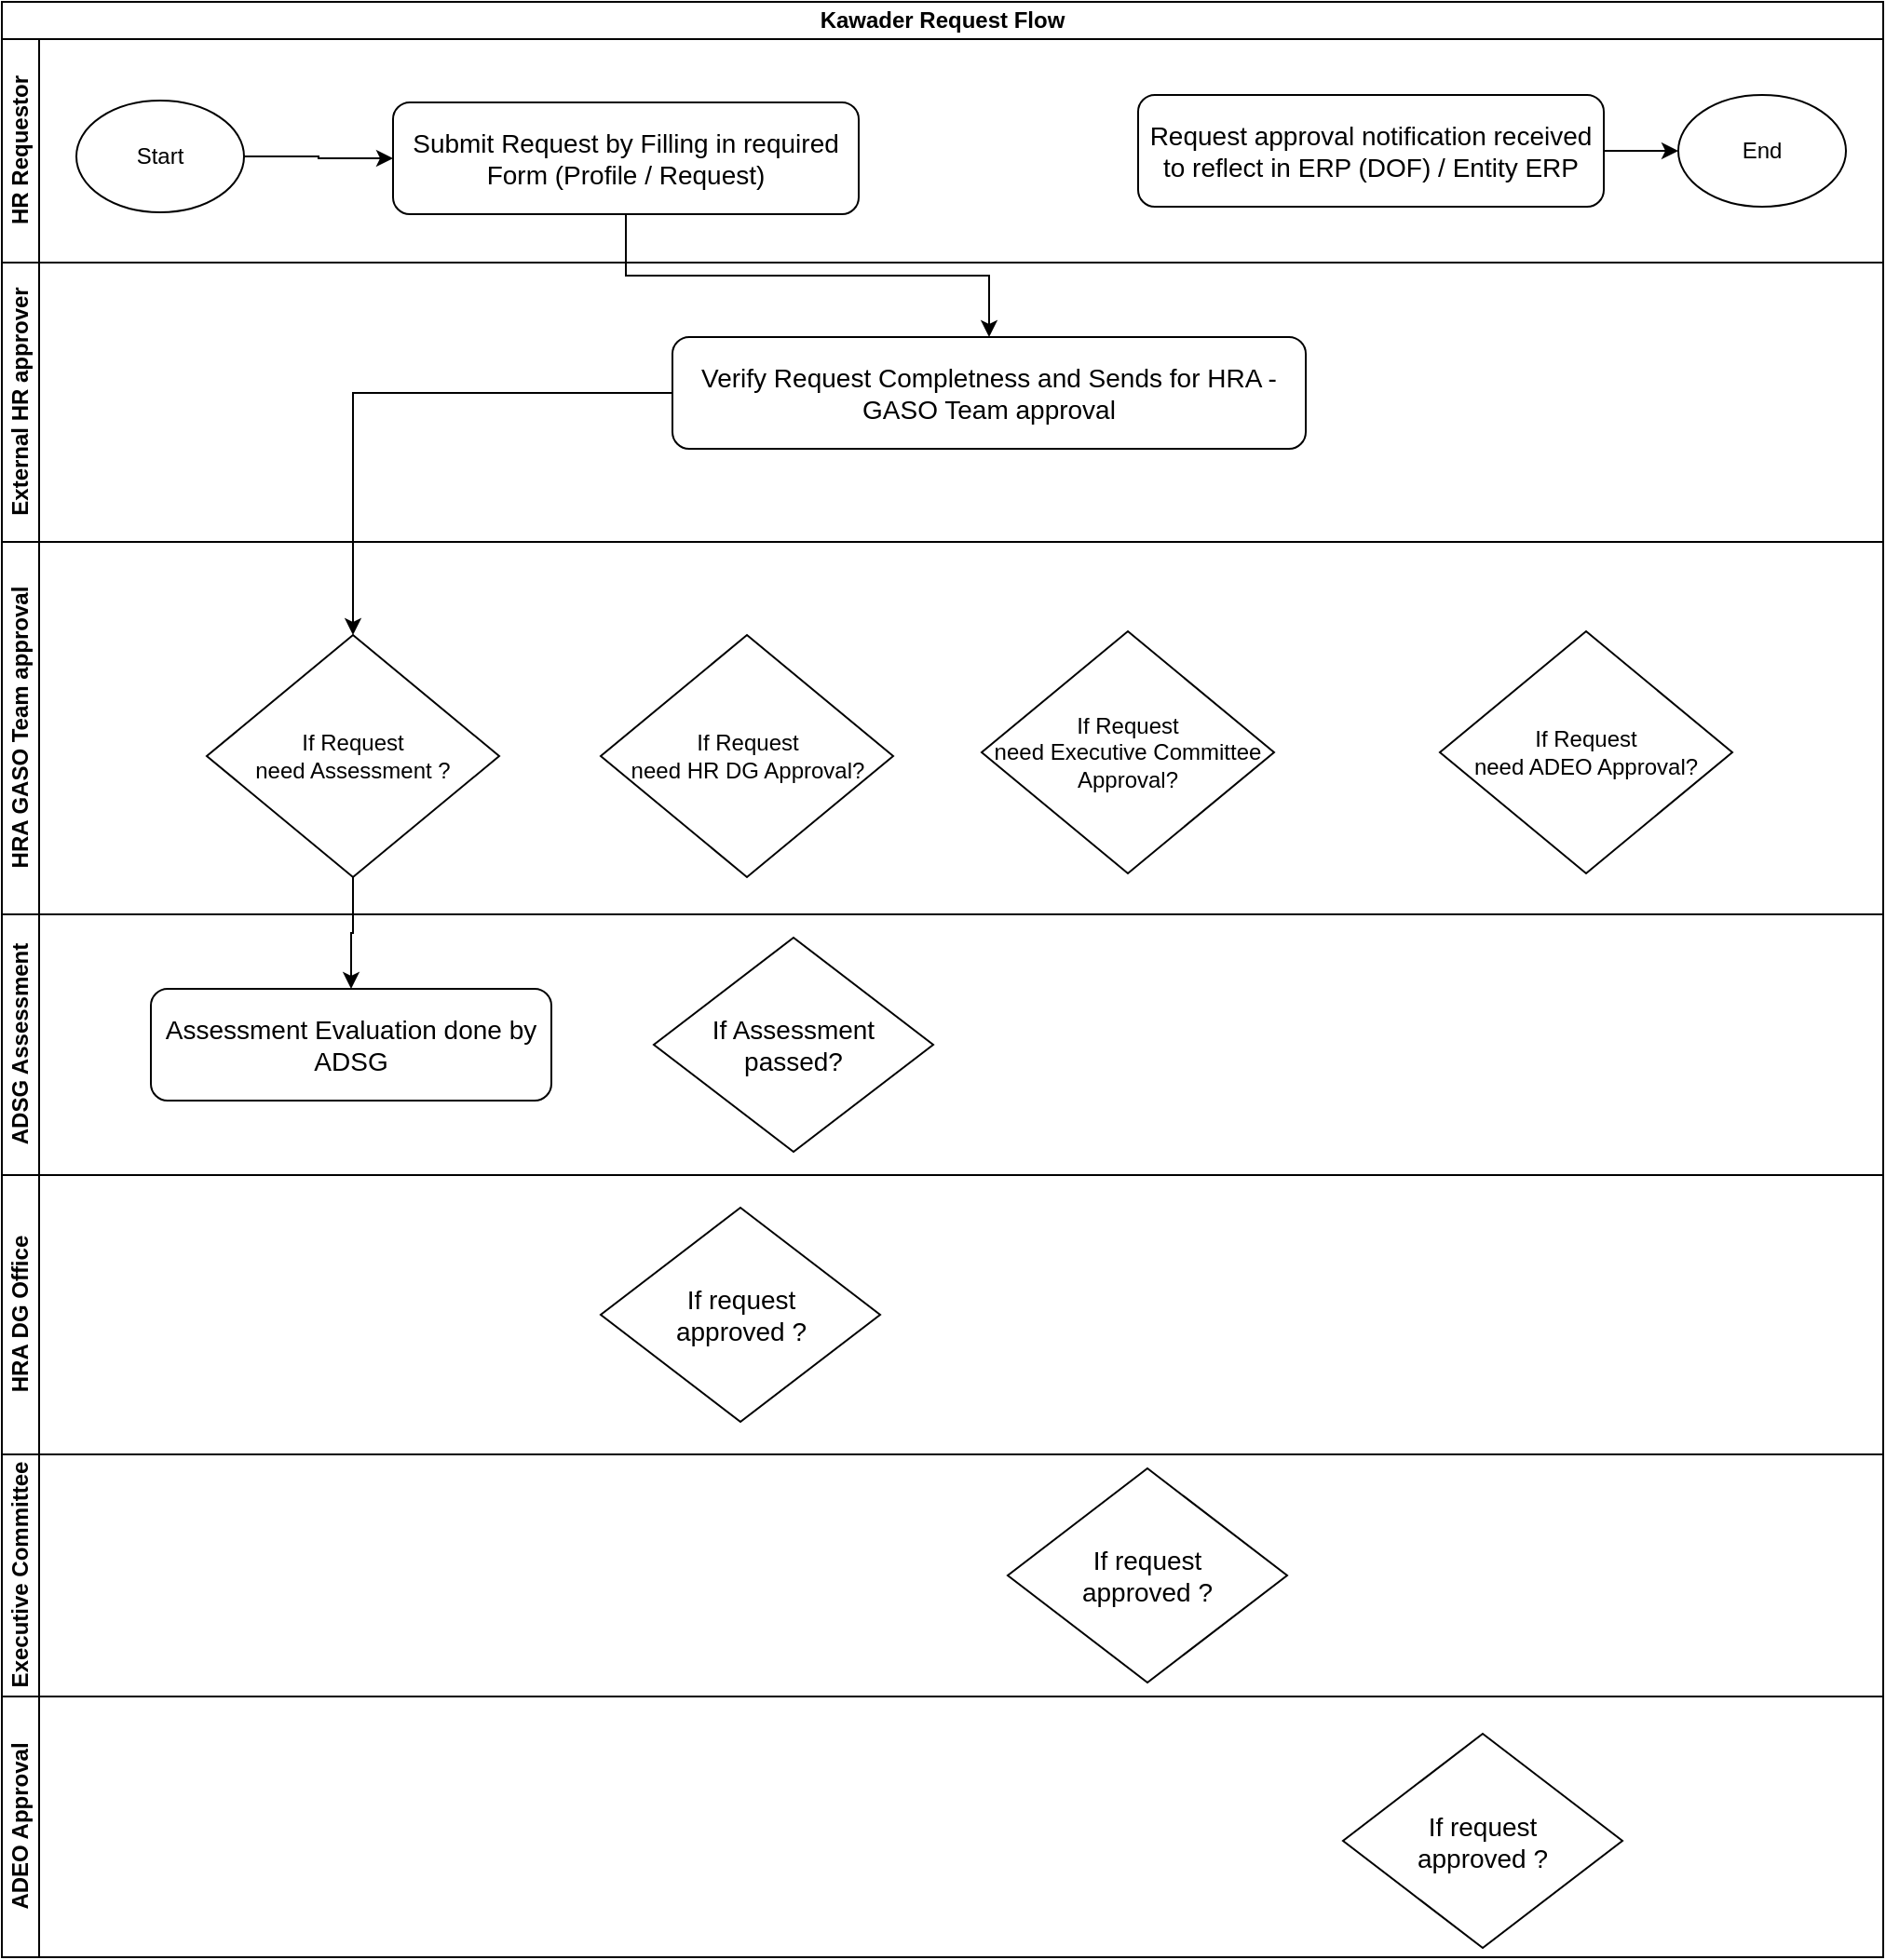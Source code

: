 <mxfile version="21.6.6" type="github">
  <diagram name="Page-1" id="R57Mb9-A6zRh2QvA6tmR">
    <mxGraphModel dx="1292" dy="609" grid="1" gridSize="10" guides="1" tooltips="1" connect="1" arrows="1" fold="1" page="1" pageScale="1" pageWidth="850" pageHeight="1100" math="0" shadow="0">
      <root>
        <mxCell id="0" />
        <mxCell id="1" parent="0" />
        <mxCell id="n-1c5CnPWfBLFlBKGgeY-1" value="Kawader Request Flow" style="swimlane;html=1;childLayout=stackLayout;resizeParent=1;resizeParentMax=0;horizontal=1;startSize=20;horizontalStack=0;whiteSpace=wrap;" vertex="1" parent="1">
          <mxGeometry x="60" y="190" width="1010" height="490" as="geometry" />
        </mxCell>
        <mxCell id="n-1c5CnPWfBLFlBKGgeY-2" value="HR Requestor" style="swimlane;html=1;startSize=20;horizontal=0;" vertex="1" parent="n-1c5CnPWfBLFlBKGgeY-1">
          <mxGeometry y="20" width="1010" height="120" as="geometry" />
        </mxCell>
        <mxCell id="n-1c5CnPWfBLFlBKGgeY-22" value="&lt;font style=&quot;font-size: 14px;&quot;&gt;Submit Request by Filling in required Form (Profile / Request)&lt;/font&gt;" style="rounded=1;whiteSpace=wrap;html=1;" vertex="1" parent="n-1c5CnPWfBLFlBKGgeY-2">
          <mxGeometry x="210" y="34" width="250" height="60" as="geometry" />
        </mxCell>
        <mxCell id="n-1c5CnPWfBLFlBKGgeY-35" value="" style="edgeStyle=orthogonalEdgeStyle;rounded=0;orthogonalLoop=1;jettySize=auto;html=1;" edge="1" parent="n-1c5CnPWfBLFlBKGgeY-2" source="n-1c5CnPWfBLFlBKGgeY-31" target="n-1c5CnPWfBLFlBKGgeY-32">
          <mxGeometry relative="1" as="geometry" />
        </mxCell>
        <mxCell id="n-1c5CnPWfBLFlBKGgeY-31" value="&lt;font style=&quot;font-size: 14px;&quot;&gt;Request approval notification received to reflect in ERP (DOF) / Entity ERP&lt;/font&gt;" style="rounded=1;whiteSpace=wrap;html=1;" vertex="1" parent="n-1c5CnPWfBLFlBKGgeY-2">
          <mxGeometry x="610" y="30" width="250" height="60" as="geometry" />
        </mxCell>
        <mxCell id="n-1c5CnPWfBLFlBKGgeY-32" value="End" style="ellipse;whiteSpace=wrap;html=1;" vertex="1" parent="n-1c5CnPWfBLFlBKGgeY-2">
          <mxGeometry x="900" y="30" width="90" height="60" as="geometry" />
        </mxCell>
        <mxCell id="n-1c5CnPWfBLFlBKGgeY-34" value="" style="edgeStyle=orthogonalEdgeStyle;rounded=0;orthogonalLoop=1;jettySize=auto;html=1;" edge="1" parent="n-1c5CnPWfBLFlBKGgeY-2" source="n-1c5CnPWfBLFlBKGgeY-33" target="n-1c5CnPWfBLFlBKGgeY-22">
          <mxGeometry relative="1" as="geometry" />
        </mxCell>
        <mxCell id="n-1c5CnPWfBLFlBKGgeY-33" value="Start" style="ellipse;whiteSpace=wrap;html=1;" vertex="1" parent="n-1c5CnPWfBLFlBKGgeY-2">
          <mxGeometry x="40" y="33" width="90" height="60" as="geometry" />
        </mxCell>
        <mxCell id="n-1c5CnPWfBLFlBKGgeY-3" value="External HR approver" style="swimlane;html=1;startSize=20;horizontal=0;" vertex="1" parent="n-1c5CnPWfBLFlBKGgeY-1">
          <mxGeometry y="140" width="1010" height="150" as="geometry" />
        </mxCell>
        <mxCell id="n-1c5CnPWfBLFlBKGgeY-23" value="&lt;font style=&quot;font-size: 14px;&quot;&gt;Verify Request Completness and Sends for HRA - GASO Team approval&lt;/font&gt;" style="rounded=1;whiteSpace=wrap;html=1;" vertex="1" parent="n-1c5CnPWfBLFlBKGgeY-3">
          <mxGeometry x="360" y="40" width="340" height="60" as="geometry" />
        </mxCell>
        <mxCell id="n-1c5CnPWfBLFlBKGgeY-4" value="HRA GASO Team approval" style="swimlane;html=1;startSize=20;horizontal=0;align=center;" vertex="1" parent="n-1c5CnPWfBLFlBKGgeY-1">
          <mxGeometry y="290" width="1010" height="200" as="geometry" />
        </mxCell>
        <mxCell id="n-1c5CnPWfBLFlBKGgeY-10" value="If Request &lt;br&gt;need Assessment ?" style="rhombus;whiteSpace=wrap;html=1;" vertex="1" parent="n-1c5CnPWfBLFlBKGgeY-4">
          <mxGeometry x="110" y="50" width="157" height="130" as="geometry" />
        </mxCell>
        <mxCell id="n-1c5CnPWfBLFlBKGgeY-19" value="If Request &lt;br&gt;need HR DG Approval?" style="rhombus;whiteSpace=wrap;html=1;" vertex="1" parent="n-1c5CnPWfBLFlBKGgeY-4">
          <mxGeometry x="321.5" y="50" width="157" height="130" as="geometry" />
        </mxCell>
        <mxCell id="n-1c5CnPWfBLFlBKGgeY-20" value="If Request &lt;br&gt;need Executive Committee Approval?" style="rhombus;whiteSpace=wrap;html=1;" vertex="1" parent="n-1c5CnPWfBLFlBKGgeY-4">
          <mxGeometry x="526" y="48" width="157" height="130" as="geometry" />
        </mxCell>
        <mxCell id="n-1c5CnPWfBLFlBKGgeY-21" value="If Request &lt;br&gt;need ADEO Approval?" style="rhombus;whiteSpace=wrap;html=1;" vertex="1" parent="n-1c5CnPWfBLFlBKGgeY-4">
          <mxGeometry x="772" y="48" width="157" height="130" as="geometry" />
        </mxCell>
        <mxCell id="n-1c5CnPWfBLFlBKGgeY-25" style="edgeStyle=orthogonalEdgeStyle;rounded=0;orthogonalLoop=1;jettySize=auto;html=1;entryX=0.5;entryY=0;entryDx=0;entryDy=0;" edge="1" parent="n-1c5CnPWfBLFlBKGgeY-1" source="n-1c5CnPWfBLFlBKGgeY-22" target="n-1c5CnPWfBLFlBKGgeY-23">
          <mxGeometry relative="1" as="geometry" />
        </mxCell>
        <mxCell id="n-1c5CnPWfBLFlBKGgeY-26" style="edgeStyle=orthogonalEdgeStyle;rounded=0;orthogonalLoop=1;jettySize=auto;html=1;entryX=0.5;entryY=0;entryDx=0;entryDy=0;" edge="1" parent="n-1c5CnPWfBLFlBKGgeY-1" source="n-1c5CnPWfBLFlBKGgeY-23" target="n-1c5CnPWfBLFlBKGgeY-10">
          <mxGeometry relative="1" as="geometry" />
        </mxCell>
        <mxCell id="n-1c5CnPWfBLFlBKGgeY-9" value="HRA DG Office" style="swimlane;html=1;startSize=20;horizontal=0;" vertex="1" parent="1">
          <mxGeometry x="60" y="820" width="1010" height="150" as="geometry" />
        </mxCell>
        <mxCell id="n-1c5CnPWfBLFlBKGgeY-28" value="&lt;font style=&quot;font-size: 14px;&quot;&gt;If request &lt;br&gt;approved ?&lt;/font&gt;" style="rhombus;whiteSpace=wrap;html=1;" vertex="1" parent="n-1c5CnPWfBLFlBKGgeY-9">
          <mxGeometry x="321.5" y="17.5" width="150" height="115" as="geometry" />
        </mxCell>
        <mxCell id="n-1c5CnPWfBLFlBKGgeY-16" value="ADEO Approval" style="swimlane;html=1;startSize=20;horizontal=0;" vertex="1" parent="1">
          <mxGeometry x="60" y="1100" width="1010" height="140" as="geometry" />
        </mxCell>
        <mxCell id="n-1c5CnPWfBLFlBKGgeY-30" value="&lt;font style=&quot;font-size: 14px;&quot;&gt;If request &lt;br&gt;approved ?&lt;/font&gt;" style="rhombus;whiteSpace=wrap;html=1;" vertex="1" parent="n-1c5CnPWfBLFlBKGgeY-16">
          <mxGeometry x="720" y="20" width="150" height="115" as="geometry" />
        </mxCell>
        <mxCell id="n-1c5CnPWfBLFlBKGgeY-12" value="ADSG Assessment" style="swimlane;html=1;startSize=20;horizontal=0;" vertex="1" parent="1">
          <mxGeometry x="60" y="680" width="1010" height="140" as="geometry" />
        </mxCell>
        <mxCell id="n-1c5CnPWfBLFlBKGgeY-15" value="&lt;font style=&quot;font-size: 14px;&quot;&gt;If Assessment &lt;br&gt;passed?&lt;/font&gt;" style="rhombus;whiteSpace=wrap;html=1;" vertex="1" parent="n-1c5CnPWfBLFlBKGgeY-12">
          <mxGeometry x="350" y="12.5" width="150" height="115" as="geometry" />
        </mxCell>
        <mxCell id="n-1c5CnPWfBLFlBKGgeY-24" value="&lt;font style=&quot;font-size: 14px;&quot;&gt;Assessment Evaluation done by ADSG&lt;/font&gt;" style="rounded=1;whiteSpace=wrap;html=1;" vertex="1" parent="n-1c5CnPWfBLFlBKGgeY-12">
          <mxGeometry x="80" y="40" width="215" height="60" as="geometry" />
        </mxCell>
        <mxCell id="n-1c5CnPWfBLFlBKGgeY-17" value="Executive Committee" style="swimlane;html=1;startSize=20;horizontal=0;" vertex="1" parent="1">
          <mxGeometry x="60" y="970" width="1010" height="130" as="geometry" />
        </mxCell>
        <mxCell id="n-1c5CnPWfBLFlBKGgeY-29" value="&lt;font style=&quot;font-size: 14px;&quot;&gt;If request &lt;br&gt;approved ?&lt;/font&gt;" style="rhombus;whiteSpace=wrap;html=1;" vertex="1" parent="n-1c5CnPWfBLFlBKGgeY-17">
          <mxGeometry x="540" y="7.5" width="150" height="115" as="geometry" />
        </mxCell>
        <mxCell id="n-1c5CnPWfBLFlBKGgeY-27" style="edgeStyle=orthogonalEdgeStyle;rounded=0;orthogonalLoop=1;jettySize=auto;html=1;entryX=0.5;entryY=0;entryDx=0;entryDy=0;" edge="1" parent="1" source="n-1c5CnPWfBLFlBKGgeY-10" target="n-1c5CnPWfBLFlBKGgeY-24">
          <mxGeometry relative="1" as="geometry" />
        </mxCell>
      </root>
    </mxGraphModel>
  </diagram>
</mxfile>
